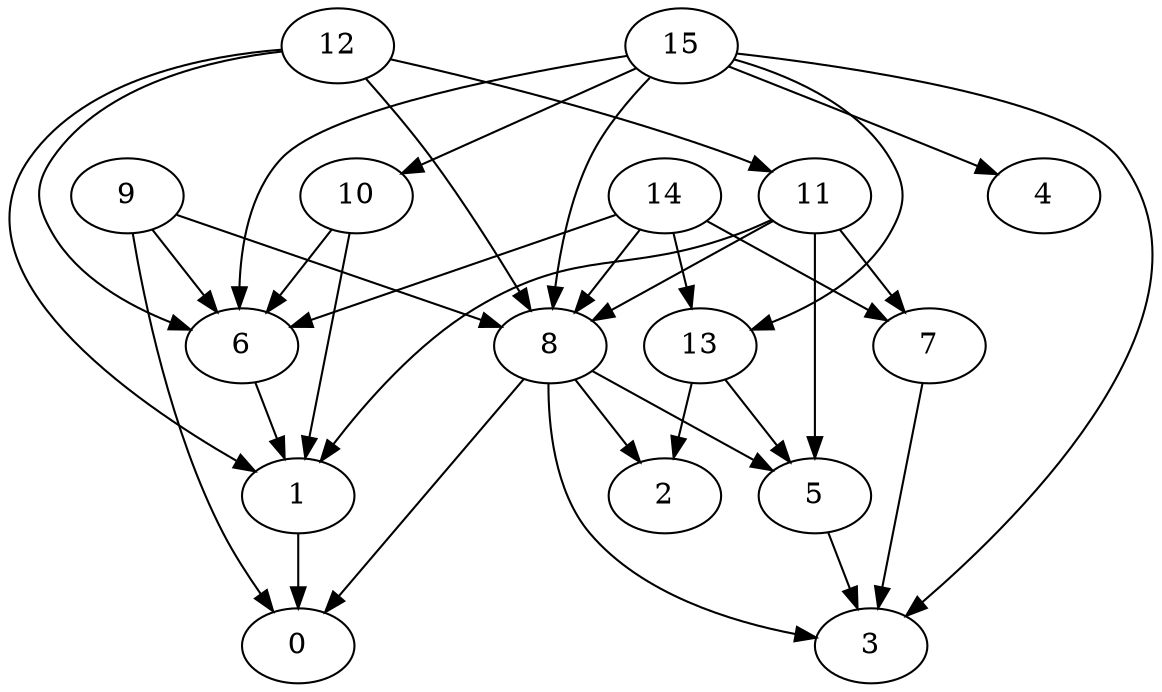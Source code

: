 digraph "Random_Nodes_16_Density_2.06_CCR_10.05_WeightType_Random_Homogeneous-2" {
12 [Weight=3];
9 [Weight=8];
15 [Weight=2];
11 [Weight=6];
14 [Weight=9];
10 [Weight=6];
8 [Weight=4];
13 [Weight=6];
6 [Weight=3];
5 [Weight=6];
1 [Weight=7];
7 [Weight=4];
3 [Weight=6];
0 [Weight=5];
2 [Weight=2];
4 [Weight=2];
14 -> 7 [Weight=9];
15 -> 8 [Weight=9];
13 -> 2 [Weight=13];
15 -> 4 [Weight=44];
15 -> 6 [Weight=39];
11 -> 7 [Weight=17];
13 -> 5 [Weight=26];
12 -> 6 [Weight=9];
5 -> 3 [Weight=31];
14 -> 13 [Weight=22];
14 -> 8 [Weight=22];
12 -> 1 [Weight=22];
1 -> 0 [Weight=22];
15 -> 10 [Weight=26];
8 -> 0 [Weight=13];
8 -> 3 [Weight=22];
7 -> 3 [Weight=9];
9 -> 0 [Weight=44];
15 -> 3 [Weight=22];
10 -> 1 [Weight=13];
11 -> 8 [Weight=31];
12 -> 11 [Weight=44];
6 -> 1 [Weight=22];
9 -> 8 [Weight=35];
12 -> 8 [Weight=44];
9 -> 6 [Weight=9];
8 -> 5 [Weight=31];
15 -> 13 [Weight=39];
14 -> 6 [Weight=31];
11 -> 5 [Weight=17];
8 -> 2 [Weight=9];
11 -> 1 [Weight=22];
10 -> 6 [Weight=26];
}
